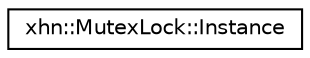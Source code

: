 digraph "Graphical Class Hierarchy"
{
  edge [fontname="Helvetica",fontsize="10",labelfontname="Helvetica",labelfontsize="10"];
  node [fontname="Helvetica",fontsize="10",shape=record];
  rankdir="LR";
  Node1 [label="xhn::MutexLock::Instance",height=0.2,width=0.4,color="black", fillcolor="white", style="filled",URL="$classxhn_1_1_mutex_lock_1_1_instance.html"];
}

